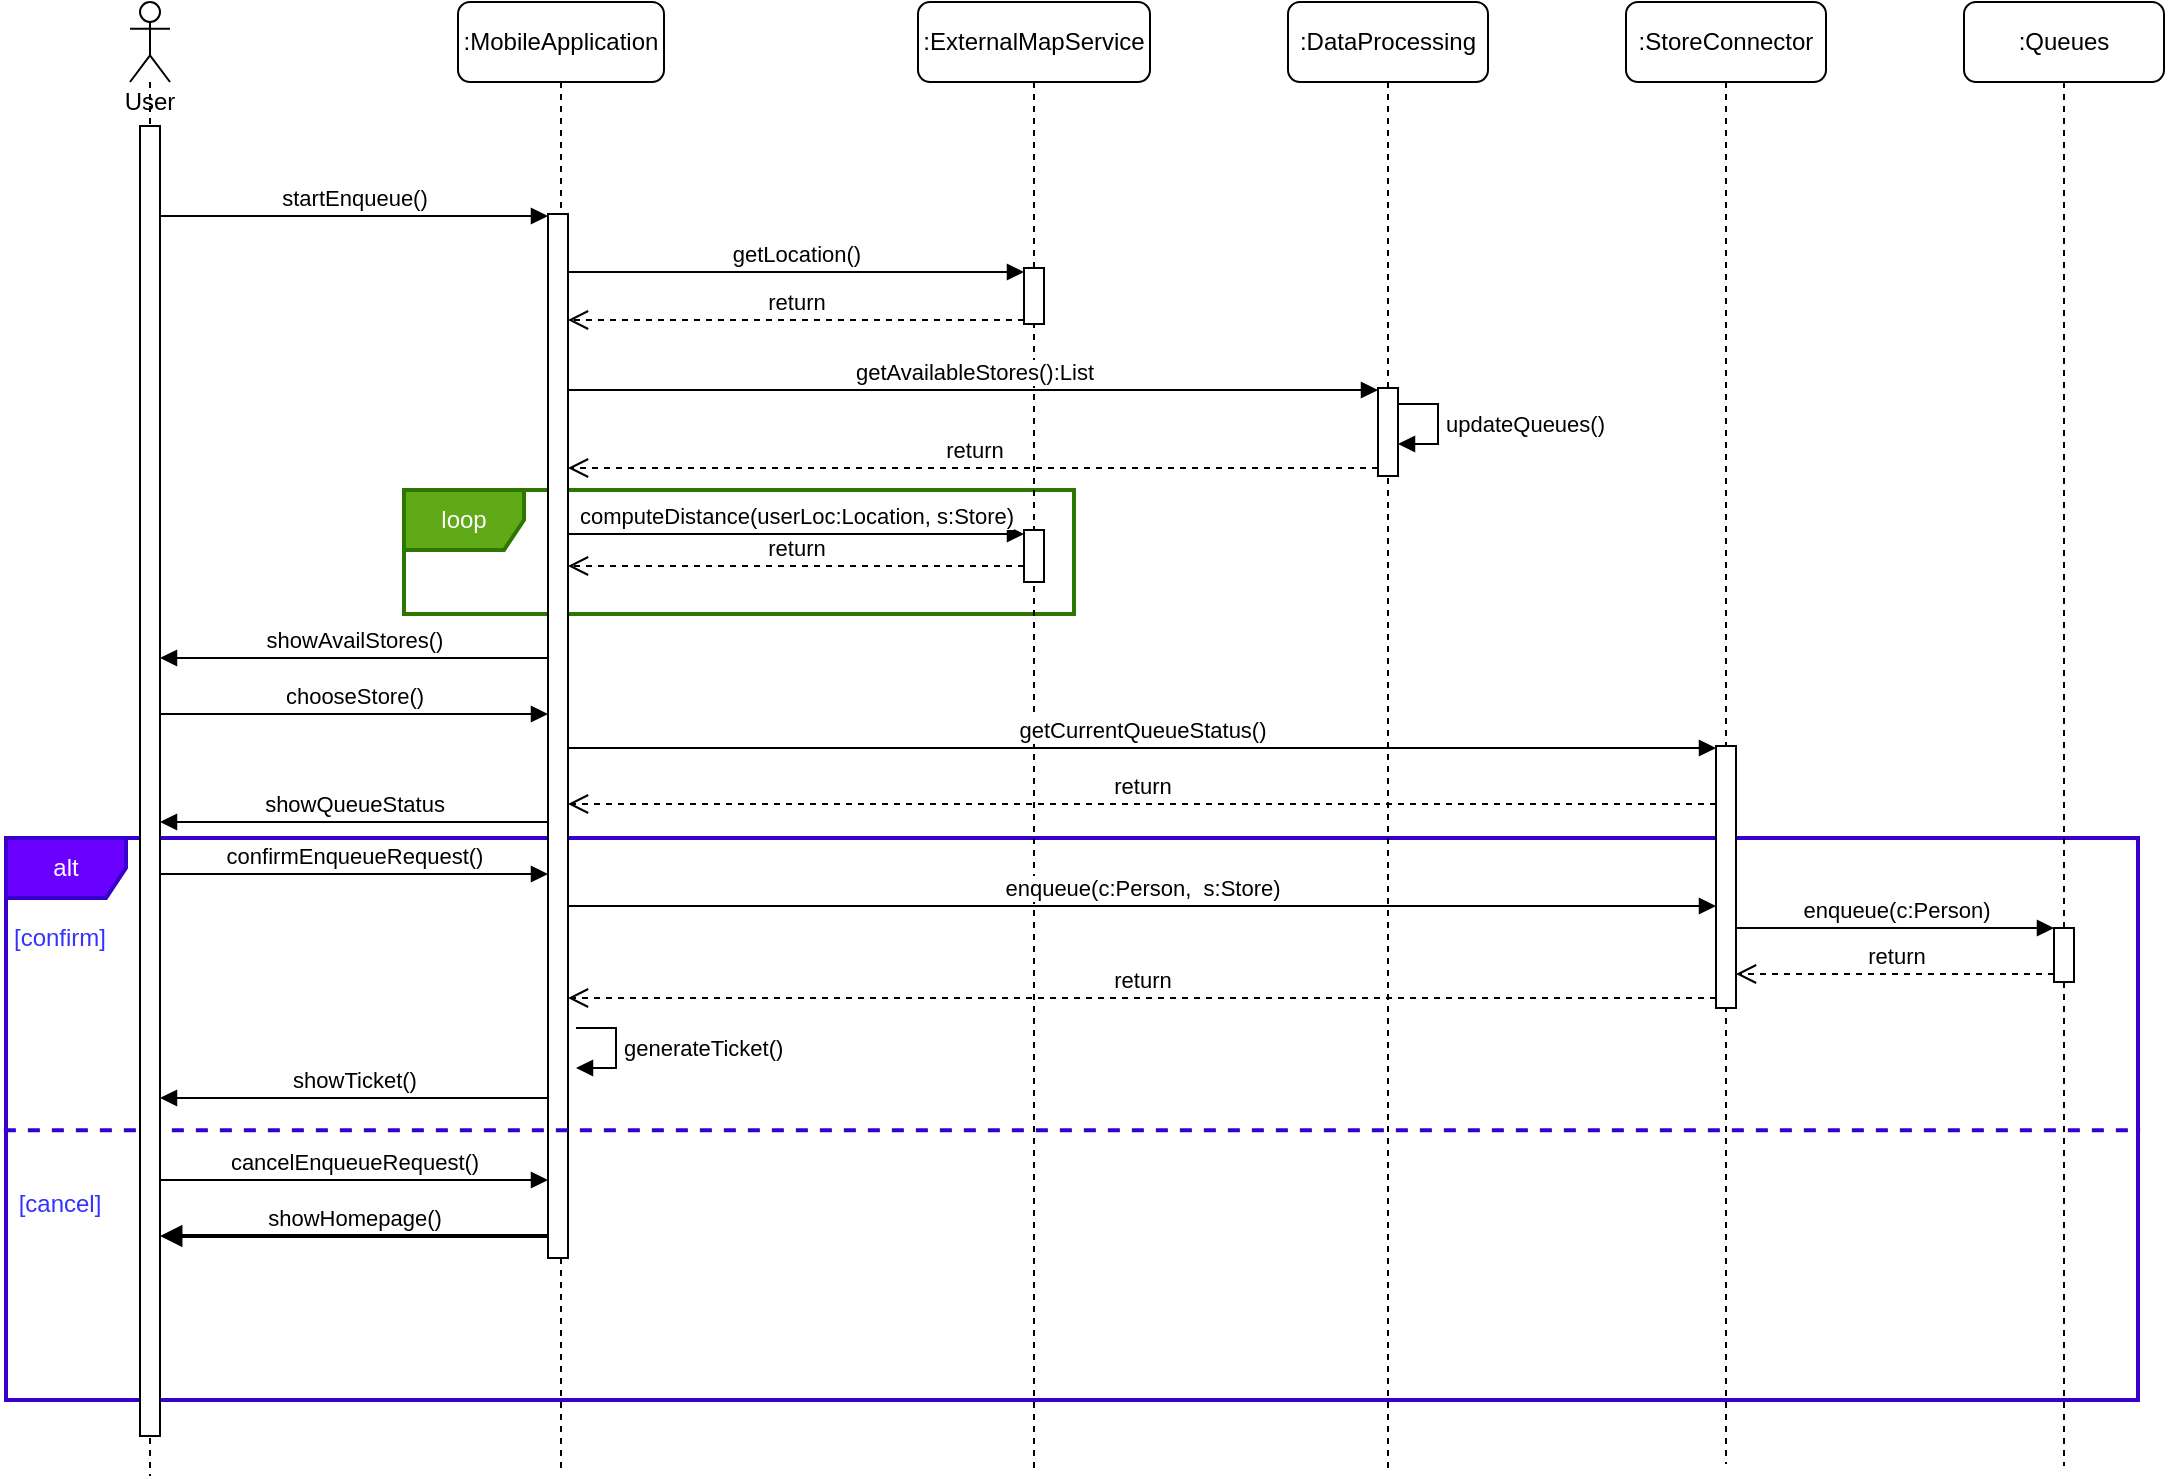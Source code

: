 <mxfile version="14.1.8" type="device"><diagram name="Page-1" id="13e1069c-82ec-6db2-03f1-153e76fe0fe0"><mxGraphModel dx="1102" dy="829" grid="0" gridSize="10" guides="1" tooltips="1" connect="1" arrows="1" fold="1" page="1" pageScale="1" pageWidth="1100" pageHeight="850" background="none" math="0" shadow="0"><root><mxCell id="0"/><mxCell id="1" parent="0"/><mxCell id="lIzOskPbsVTF9RIAqZBn-39" value="alt" style="shape=umlFrame;whiteSpace=wrap;html=1;fillColor=#6a00ff;strokeColor=#3700CC;fontColor=#ffffff;strokeWidth=2;" parent="1" vertex="1"><mxGeometry x="13" y="496" width="1066" height="281" as="geometry"/></mxCell><mxCell id="lIzOskPbsVTF9RIAqZBn-18" value="loop" style="shape=umlFrame;whiteSpace=wrap;html=1;fillColor=#60a917;strokeColor=#2D7600;fontColor=#ffffff;strokeWidth=2;" parent="1" vertex="1"><mxGeometry x="212" y="322" width="335" height="62" as="geometry"/></mxCell><mxCell id="7baba1c4bc27f4b0-2" value=":MobileApplication" style="shape=umlLifeline;perimeter=lifelinePerimeter;whiteSpace=wrap;html=1;container=1;collapsible=0;recursiveResize=0;outlineConnect=0;rounded=1;shadow=0;comic=0;labelBackgroundColor=none;strokeWidth=1;fontFamily=Helvetica;fontSize=12;align=center;" parent="1" vertex="1"><mxGeometry x="239" y="78" width="103" height="734" as="geometry"/></mxCell><mxCell id="7baba1c4bc27f4b0-10" value="" style="html=1;points=[];perimeter=orthogonalPerimeter;rounded=0;shadow=0;comic=0;labelBackgroundColor=none;strokeWidth=1;fontFamily=Verdana;fontSize=12;align=center;" parent="7baba1c4bc27f4b0-2" vertex="1"><mxGeometry x="45" y="106" width="10" height="522" as="geometry"/></mxCell><mxCell id="Qy9FHdCzN2HbcOrQwQrR-16" value=":DataProcessing" style="shape=umlLifeline;perimeter=lifelinePerimeter;whiteSpace=wrap;html=1;container=1;collapsible=0;recursiveResize=0;outlineConnect=0;rounded=1;shadow=0;glass=0;sketch=0;" parent="1" vertex="1"><mxGeometry x="654" y="78" width="100" height="733" as="geometry"/></mxCell><mxCell id="lIzOskPbsVTF9RIAqZBn-16" value="" style="html=1;points=[];perimeter=orthogonalPerimeter;" parent="Qy9FHdCzN2HbcOrQwQrR-16" vertex="1"><mxGeometry x="45" y="193" width="10" height="44" as="geometry"/></mxCell><mxCell id="lIzOskPbsVTF9RIAqZBn-31" value="updateQueues()" style="edgeStyle=orthogonalEdgeStyle;html=1;align=left;spacingLeft=2;endArrow=block;rounded=0;entryX=1;entryY=0;" parent="Qy9FHdCzN2HbcOrQwQrR-16" source="lIzOskPbsVTF9RIAqZBn-16" edge="1"><mxGeometry relative="1" as="geometry"><mxPoint x="50" y="201" as="sourcePoint"/><Array as="points"><mxPoint x="75" y="201"/><mxPoint x="75" y="221"/></Array><mxPoint x="55" y="221" as="targetPoint"/></mxGeometry></mxCell><mxCell id="Qy9FHdCzN2HbcOrQwQrR-18" value=":StoreConnector" style="shape=umlLifeline;perimeter=lifelinePerimeter;whiteSpace=wrap;html=1;container=1;collapsible=0;recursiveResize=0;outlineConnect=0;rounded=1;shadow=0;glass=0;sketch=0;" parent="1" vertex="1"><mxGeometry x="823" y="78" width="100" height="731" as="geometry"/></mxCell><mxCell id="lIzOskPbsVTF9RIAqZBn-33" value="" style="html=1;points=[];perimeter=orthogonalPerimeter;" parent="Qy9FHdCzN2HbcOrQwQrR-18" vertex="1"><mxGeometry x="45" y="372" width="10" height="131" as="geometry"/></mxCell><mxCell id="lIzOskPbsVTF9RIAqZBn-3" value="startEnqueue()" style="html=1;verticalAlign=bottom;endArrow=block;" parent="1" target="7baba1c4bc27f4b0-10" edge="1"><mxGeometry width="80" relative="1" as="geometry"><mxPoint x="90" y="185" as="sourcePoint"/><mxPoint x="524" y="368" as="targetPoint"/><Array as="points"><mxPoint x="265" y="185"/></Array></mxGeometry></mxCell><mxCell id="lIzOskPbsVTF9RIAqZBn-8" value=":Queues" style="shape=umlLifeline;perimeter=lifelinePerimeter;whiteSpace=wrap;html=1;container=1;collapsible=0;recursiveResize=0;outlineConnect=0;rounded=1;shadow=0;glass=0;sketch=0;" parent="1" vertex="1"><mxGeometry x="992" y="78" width="100" height="732" as="geometry"/></mxCell><mxCell id="lIzOskPbsVTF9RIAqZBn-34" value="" style="html=1;points=[];perimeter=orthogonalPerimeter;" parent="lIzOskPbsVTF9RIAqZBn-8" vertex="1"><mxGeometry x="45" y="463" width="10" height="27" as="geometry"/></mxCell><mxCell id="lIzOskPbsVTF9RIAqZBn-9" value=":ExternalMapService" style="shape=umlLifeline;perimeter=lifelinePerimeter;whiteSpace=wrap;html=1;container=1;collapsible=0;recursiveResize=0;outlineConnect=0;rounded=1;shadow=0;glass=0;sketch=0;" parent="1" vertex="1"><mxGeometry x="469" y="78" width="116" height="734" as="geometry"/></mxCell><mxCell id="lIzOskPbsVTF9RIAqZBn-12" value="" style="html=1;points=[];perimeter=orthogonalPerimeter;" parent="lIzOskPbsVTF9RIAqZBn-9" vertex="1"><mxGeometry x="53" y="133" width="10" height="28" as="geometry"/></mxCell><mxCell id="lIzOskPbsVTF9RIAqZBn-19" value="" style="html=1;points=[];perimeter=orthogonalPerimeter;" parent="lIzOskPbsVTF9RIAqZBn-9" vertex="1"><mxGeometry x="53" y="264" width="10" height="26" as="geometry"/></mxCell><mxCell id="lIzOskPbsVTF9RIAqZBn-10" value="showAvailStores()" style="html=1;verticalAlign=bottom;endArrow=block;" parent="1" source="7baba1c4bc27f4b0-10" edge="1"><mxGeometry width="80" relative="1" as="geometry"><mxPoint x="154" y="235" as="sourcePoint"/><mxPoint x="90" y="406" as="targetPoint"/><Array as="points"><mxPoint x="197" y="406"/></Array></mxGeometry></mxCell><mxCell id="lIzOskPbsVTF9RIAqZBn-13" value="getLocation()" style="html=1;verticalAlign=bottom;endArrow=block;" parent="1" source="7baba1c4bc27f4b0-10" target="lIzOskPbsVTF9RIAqZBn-12" edge="1"><mxGeometry width="80" relative="1" as="geometry"><mxPoint x="521" y="370" as="sourcePoint"/><mxPoint x="601" y="370" as="targetPoint"/><Array as="points"><mxPoint x="389" y="213"/></Array></mxGeometry></mxCell><mxCell id="lIzOskPbsVTF9RIAqZBn-14" value="return" style="html=1;verticalAlign=bottom;endArrow=open;dashed=1;endSize=8;" parent="1" source="lIzOskPbsVTF9RIAqZBn-12" target="7baba1c4bc27f4b0-10" edge="1"><mxGeometry relative="1" as="geometry"><mxPoint x="601" y="370" as="sourcePoint"/><mxPoint x="521" y="370" as="targetPoint"/><Array as="points"><mxPoint x="389" y="237"/></Array></mxGeometry></mxCell><mxCell id="lIzOskPbsVTF9RIAqZBn-15" value="getAvailableStores():List" style="html=1;verticalAlign=bottom;endArrow=block;" parent="1" source="7baba1c4bc27f4b0-10" target="lIzOskPbsVTF9RIAqZBn-16" edge="1"><mxGeometry width="80" relative="1" as="geometry"><mxPoint x="521" y="370" as="sourcePoint"/><mxPoint x="601" y="370" as="targetPoint"/><Array as="points"><mxPoint x="481" y="272"/></Array></mxGeometry></mxCell><mxCell id="lIzOskPbsVTF9RIAqZBn-17" value="return" style="html=1;verticalAlign=bottom;endArrow=open;dashed=1;endSize=8;" parent="1" source="lIzOskPbsVTF9RIAqZBn-16" target="7baba1c4bc27f4b0-10" edge="1"><mxGeometry relative="1" as="geometry"><mxPoint x="601" y="370" as="sourcePoint"/><mxPoint x="521" y="370" as="targetPoint"/><Array as="points"><mxPoint x="481" y="311"/></Array></mxGeometry></mxCell><mxCell id="lIzOskPbsVTF9RIAqZBn-23" value="computeDistance(userLoc:Location, s:Store)" style="html=1;verticalAlign=bottom;endArrow=block;" parent="1" source="7baba1c4bc27f4b0-10" target="lIzOskPbsVTF9RIAqZBn-19" edge="1"><mxGeometry width="80" relative="1" as="geometry"><mxPoint x="521" y="370" as="sourcePoint"/><mxPoint x="601" y="370" as="targetPoint"/><Array as="points"><mxPoint x="392" y="344"/></Array></mxGeometry></mxCell><mxCell id="lIzOskPbsVTF9RIAqZBn-24" value="return" style="html=1;verticalAlign=bottom;endArrow=open;dashed=1;endSize=8;" parent="1" source="lIzOskPbsVTF9RIAqZBn-19" target="7baba1c4bc27f4b0-10" edge="1"><mxGeometry relative="1" as="geometry"><mxPoint x="601" y="370" as="sourcePoint"/><mxPoint x="521" y="370" as="targetPoint"/><Array as="points"><mxPoint x="398" y="360"/></Array></mxGeometry></mxCell><mxCell id="lIzOskPbsVTF9RIAqZBn-25" value="chooseStore()" style="html=1;verticalAlign=bottom;endArrow=block;" parent="1" target="7baba1c4bc27f4b0-10" edge="1"><mxGeometry width="80" relative="1" as="geometry"><mxPoint x="90" y="434" as="sourcePoint"/><mxPoint x="601" y="413" as="targetPoint"/><Array as="points"><mxPoint x="188" y="434"/></Array></mxGeometry></mxCell><mxCell id="lIzOskPbsVTF9RIAqZBn-32" value="enqueue(c:Person,&amp;nbsp; s:Store)" style="html=1;verticalAlign=bottom;endArrow=block;" parent="1" source="7baba1c4bc27f4b0-10" target="lIzOskPbsVTF9RIAqZBn-33" edge="1"><mxGeometry width="80" relative="1" as="geometry"><mxPoint x="297" y="448" as="sourcePoint"/><mxPoint x="804" y="454" as="targetPoint"/><Array as="points"><mxPoint x="581" y="530"/></Array></mxGeometry></mxCell><mxCell id="lIzOskPbsVTF9RIAqZBn-35" value="enqueue(c:Person)" style="html=1;verticalAlign=bottom;endArrow=block;" parent="1" source="lIzOskPbsVTF9RIAqZBn-33" target="lIzOskPbsVTF9RIAqZBn-34" edge="1"><mxGeometry width="80" relative="1" as="geometry"><mxPoint x="521" y="360" as="sourcePoint"/><mxPoint x="601" y="360" as="targetPoint"/><Array as="points"/></mxGeometry></mxCell><mxCell id="lIzOskPbsVTF9RIAqZBn-36" value="getCurrentQueueStatus()" style="html=1;verticalAlign=bottom;endArrow=block;" parent="1" source="7baba1c4bc27f4b0-10" target="lIzOskPbsVTF9RIAqZBn-33" edge="1"><mxGeometry width="80" relative="1" as="geometry"><mxPoint x="521" y="360" as="sourcePoint"/><mxPoint x="601" y="360" as="targetPoint"/><Array as="points"><mxPoint x="581" y="451"/></Array></mxGeometry></mxCell><mxCell id="lIzOskPbsVTF9RIAqZBn-37" value="return" style="html=1;verticalAlign=bottom;endArrow=open;dashed=1;endSize=8;" parent="1" source="lIzOskPbsVTF9RIAqZBn-33" target="7baba1c4bc27f4b0-10" edge="1"><mxGeometry relative="1" as="geometry"><mxPoint x="601" y="360" as="sourcePoint"/><mxPoint x="521" y="360" as="targetPoint"/><Array as="points"><mxPoint x="582" y="479"/></Array></mxGeometry></mxCell><mxCell id="lIzOskPbsVTF9RIAqZBn-38" value="showQueueStatus" style="html=1;verticalAlign=bottom;endArrow=block;" parent="1" source="7baba1c4bc27f4b0-10" edge="1"><mxGeometry width="80" relative="1" as="geometry"><mxPoint x="521" y="360" as="sourcePoint"/><mxPoint x="90" y="488" as="targetPoint"/><Array as="points"><mxPoint x="179" y="488"/></Array></mxGeometry></mxCell><mxCell id="lIzOskPbsVTF9RIAqZBn-40" value="return" style="html=1;verticalAlign=bottom;endArrow=open;dashed=1;endSize=8;" parent="1" source="lIzOskPbsVTF9RIAqZBn-34" target="lIzOskPbsVTF9RIAqZBn-33" edge="1"><mxGeometry relative="1" as="geometry"><mxPoint x="601" y="519" as="sourcePoint"/><mxPoint x="521" y="519" as="targetPoint"/><Array as="points"><mxPoint x="964" y="564"/></Array></mxGeometry></mxCell><mxCell id="lIzOskPbsVTF9RIAqZBn-41" value="return" style="html=1;verticalAlign=bottom;endArrow=open;dashed=1;endSize=8;" parent="1" source="lIzOskPbsVTF9RIAqZBn-33" target="7baba1c4bc27f4b0-10" edge="1"><mxGeometry relative="1" as="geometry"><mxPoint x="601" y="519" as="sourcePoint"/><mxPoint x="521" y="519" as="targetPoint"/><Array as="points"><mxPoint x="585" y="576"/></Array></mxGeometry></mxCell><mxCell id="lIzOskPbsVTF9RIAqZBn-42" value="generateTicket()" style="edgeStyle=orthogonalEdgeStyle;html=1;align=left;spacingLeft=2;endArrow=block;rounded=0;entryX=1;entryY=0;" parent="1" edge="1"><mxGeometry relative="1" as="geometry"><mxPoint x="298" y="591" as="sourcePoint"/><Array as="points"><mxPoint x="318" y="591"/><mxPoint x="318" y="611"/></Array><mxPoint x="298" y="611" as="targetPoint"/></mxGeometry></mxCell><mxCell id="lIzOskPbsVTF9RIAqZBn-44" value="confirmEnqueueRequest()" style="html=1;verticalAlign=bottom;endArrow=block;" parent="1" target="7baba1c4bc27f4b0-10" edge="1"><mxGeometry width="80" relative="1" as="geometry"><mxPoint x="90" y="514" as="sourcePoint"/><mxPoint x="601" y="519" as="targetPoint"/><Array as="points"><mxPoint x="190" y="514"/></Array></mxGeometry></mxCell><mxCell id="lIzOskPbsVTF9RIAqZBn-46" value="showTicket()" style="html=1;verticalAlign=bottom;endArrow=block;" parent="1" source="7baba1c4bc27f4b0-10" edge="1"><mxGeometry width="80" relative="1" as="geometry"><mxPoint x="521" y="519" as="sourcePoint"/><mxPoint x="90" y="626" as="targetPoint"/><Array as="points"><mxPoint x="192" y="626"/></Array></mxGeometry></mxCell><mxCell id="lIzOskPbsVTF9RIAqZBn-47" value="cancelEnqueueRequest()" style="html=1;verticalAlign=bottom;endArrow=block;" parent="1" target="7baba1c4bc27f4b0-10" edge="1"><mxGeometry width="80" relative="1" as="geometry"><mxPoint x="90" y="667" as="sourcePoint"/><mxPoint x="601" y="413" as="targetPoint"/><Array as="points"><mxPoint x="202" y="667"/></Array></mxGeometry></mxCell><mxCell id="lIzOskPbsVTF9RIAqZBn-51" value="" style="endArrow=none;dashed=1;html=1;exitX=-0.001;exitY=0.52;exitDx=0;exitDy=0;exitPerimeter=0;fillColor=#6a00ff;strokeColor=#3700CC;strokeWidth=2;entryX=1.001;entryY=0.52;entryDx=0;entryDy=0;entryPerimeter=0;" parent="1" source="lIzOskPbsVTF9RIAqZBn-39" target="lIzOskPbsVTF9RIAqZBn-39" edge="1"><mxGeometry width="50" height="50" relative="1" as="geometry"><mxPoint x="524" y="544" as="sourcePoint"/><mxPoint x="1072" y="639" as="targetPoint"/><Array as="points"/></mxGeometry></mxCell><mxCell id="lIzOskPbsVTF9RIAqZBn-52" value="showHomepage()" style="html=1;verticalAlign=bottom;endArrow=block;strokeWidth=2;" parent="1" source="7baba1c4bc27f4b0-10" edge="1"><mxGeometry width="80" relative="1" as="geometry"><mxPoint x="509" y="466" as="sourcePoint"/><mxPoint x="90" y="695" as="targetPoint"/><Array as="points"><mxPoint x="192" y="695"/></Array></mxGeometry></mxCell><mxCell id="DdnXtc5UK6NsqdAdlI-5-1" value="[confirm]" style="text;html=1;strokeColor=none;fillColor=none;align=center;verticalAlign=middle;whiteSpace=wrap;rounded=0;shadow=0;fontFamily=Helvetica;fontColor=#3333FF;" parent="1" vertex="1"><mxGeometry x="20" y="536" width="40" height="20" as="geometry"/></mxCell><mxCell id="DdnXtc5UK6NsqdAdlI-5-2" value="[cancel]" style="text;html=1;strokeColor=none;fillColor=none;align=center;verticalAlign=middle;whiteSpace=wrap;rounded=0;shadow=0;fontFamily=Helvetica;fontColor=#3333FF;" parent="1" vertex="1"><mxGeometry x="20" y="669" width="40" height="20" as="geometry"/></mxCell><mxCell id="uHh67VX50_L7ws1yM3Z_-1" value="User" style="shape=umlLifeline;participant=umlActor;perimeter=lifelinePerimeter;whiteSpace=wrap;html=1;container=1;collapsible=0;recursiveResize=0;verticalAlign=top;spacingTop=36;outlineConnect=0;" vertex="1" parent="1"><mxGeometry x="75" y="78" width="20" height="737" as="geometry"/></mxCell><mxCell id="uHh67VX50_L7ws1yM3Z_-2" value="" style="html=1;points=[];perimeter=orthogonalPerimeter;" vertex="1" parent="uHh67VX50_L7ws1yM3Z_-1"><mxGeometry x="5" y="62" width="10" height="655" as="geometry"/></mxCell></root></mxGraphModel></diagram></mxfile>